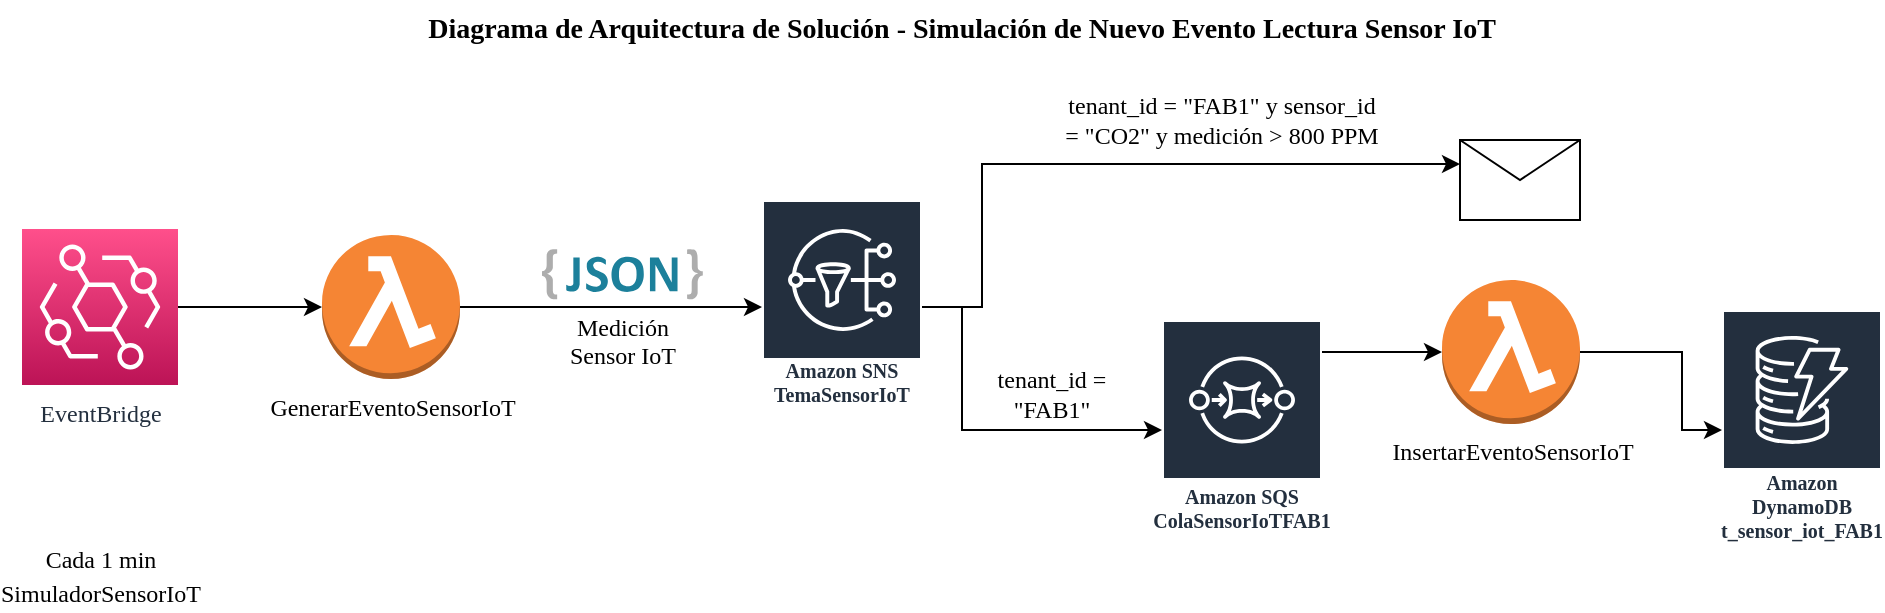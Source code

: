 <mxfile version="20.5.1" type="device" pages="2"><diagram id="3ZvArrCUapSb8zpKUcGG" name="taller"><mxGraphModel dx="1385" dy="662" grid="1" gridSize="10" guides="1" tooltips="1" connect="1" arrows="1" fold="1" page="1" pageScale="1" pageWidth="827" pageHeight="1169" math="0" shadow="0"><root><mxCell id="0"/><mxCell id="1" parent="0"/><mxCell id="uS7c8kYvhEegdvag8Q9P-1" value="&lt;font face=&quot;Verdana&quot; style=&quot;font-size: 14px;&quot;&gt;&lt;b&gt;Diagrama de Arquitectura de Solución - Simulación de Nuevo Evento Lectura Sensor IoT&lt;/b&gt;&lt;/font&gt;" style="text;html=1;strokeColor=none;fillColor=none;align=center;verticalAlign=middle;whiteSpace=wrap;rounded=0;" parent="1" vertex="1"><mxGeometry x="140" y="20" width="720" height="30" as="geometry"/></mxCell><mxCell id="uS7c8kYvhEegdvag8Q9P-5" style="edgeStyle=orthogonalEdgeStyle;rounded=0;orthogonalLoop=1;jettySize=auto;html=1;fontFamily=Verdana;fontSize=12;" parent="1" source="uS7c8kYvhEegdvag8Q9P-2" target="uS7c8kYvhEegdvag8Q9P-4" edge="1"><mxGeometry relative="1" as="geometry"/></mxCell><mxCell id="uS7c8kYvhEegdvag8Q9P-2" value="EventBridge" style="sketch=0;points=[[0,0,0],[0.25,0,0],[0.5,0,0],[0.75,0,0],[1,0,0],[0,1,0],[0.25,1,0],[0.5,1,0],[0.75,1,0],[1,1,0],[0,0.25,0],[0,0.5,0],[0,0.75,0],[1,0.25,0],[1,0.5,0],[1,0.75,0]];outlineConnect=0;fontColor=#232F3E;gradientColor=#FF4F8B;gradientDirection=north;fillColor=#BC1356;strokeColor=#ffffff;dashed=0;verticalLabelPosition=bottom;verticalAlign=top;align=center;html=1;fontSize=12;fontStyle=0;aspect=fixed;shape=mxgraph.aws4.resourceIcon;resIcon=mxgraph.aws4.eventbridge;fontFamily=Verdana;" parent="1" vertex="1"><mxGeometry x="30" y="134.5" width="78" height="78" as="geometry"/></mxCell><mxCell id="uS7c8kYvhEegdvag8Q9P-3" value="&lt;font style=&quot;font-size: 12px;&quot;&gt;Cada 1 min&lt;br&gt;SimuladorSensorIoT&lt;br&gt;&lt;/font&gt;" style="shape=image;html=1;verticalAlign=top;verticalLabelPosition=bottom;labelBackgroundColor=#ffffff;imageAspect=0;aspect=fixed;image=https://cdn1.iconfinder.com/data/icons/Futurosoft%20Icons%200.5.2/128x128/apps/clock.png;fontFamily=Verdana;fontSize=14;" parent="1" vertex="1"><mxGeometry x="49" y="244.5" width="40" height="40" as="geometry"/></mxCell><mxCell id="uS7c8kYvhEegdvag8Q9P-7" style="edgeStyle=orthogonalEdgeStyle;rounded=0;orthogonalLoop=1;jettySize=auto;html=1;fontFamily=Verdana;fontSize=12;" parent="1" source="uS7c8kYvhEegdvag8Q9P-4" target="uS7c8kYvhEegdvag8Q9P-6" edge="1"><mxGeometry relative="1" as="geometry"/></mxCell><mxCell id="uS7c8kYvhEegdvag8Q9P-4" value="GenerarEventoSensorIoT" style="outlineConnect=0;dashed=0;verticalLabelPosition=bottom;verticalAlign=top;align=center;html=1;shape=mxgraph.aws3.lambda_function;fillColor=#F58534;gradientColor=none;fontFamily=Verdana;fontSize=12;" parent="1" vertex="1"><mxGeometry x="180" y="137.5" width="69" height="72" as="geometry"/></mxCell><mxCell id="uS7c8kYvhEegdvag8Q9P-16" style="edgeStyle=orthogonalEdgeStyle;rounded=0;orthogonalLoop=1;jettySize=auto;html=1;entryX=0;entryY=0.3;entryDx=0;entryDy=0;fontFamily=Verdana;fontSize=12;" parent="1" source="uS7c8kYvhEegdvag8Q9P-6" target="uS7c8kYvhEegdvag8Q9P-9" edge="1"><mxGeometry relative="1" as="geometry"><Array as="points"><mxPoint x="510" y="174"/><mxPoint x="510" y="102"/></Array></mxGeometry></mxCell><mxCell id="uS7c8kYvhEegdvag8Q9P-20" style="edgeStyle=orthogonalEdgeStyle;rounded=0;orthogonalLoop=1;jettySize=auto;html=1;fontFamily=Verdana;fontSize=12;" parent="1" source="uS7c8kYvhEegdvag8Q9P-6" target="uS7c8kYvhEegdvag8Q9P-10" edge="1"><mxGeometry relative="1" as="geometry"><Array as="points"><mxPoint x="500" y="174"/><mxPoint x="500" y="235"/></Array></mxGeometry></mxCell><mxCell id="uS7c8kYvhEegdvag8Q9P-6" value="Amazon SNS&lt;br&gt;TemaSensorIoT" style="sketch=0;outlineConnect=0;fontColor=#232F3E;gradientColor=none;strokeColor=#ffffff;fillColor=#232F3E;dashed=0;verticalLabelPosition=middle;verticalAlign=bottom;align=center;html=1;whiteSpace=wrap;fontSize=10;fontStyle=1;spacing=3;shape=mxgraph.aws4.productIcon;prIcon=mxgraph.aws4.sns;fontFamily=Verdana;" parent="1" vertex="1"><mxGeometry x="400" y="120" width="80" height="107" as="geometry"/></mxCell><mxCell id="uS7c8kYvhEegdvag8Q9P-8" value="Medición&lt;br&gt;Sensor IoT" style="dashed=0;outlineConnect=0;html=1;align=center;labelPosition=center;verticalLabelPosition=bottom;verticalAlign=top;shape=mxgraph.weblogos.json_2;fontFamily=Verdana;fontSize=12;" parent="1" vertex="1"><mxGeometry x="290" y="144.5" width="80.4" height="25.2" as="geometry"/></mxCell><mxCell id="uS7c8kYvhEegdvag8Q9P-9" value="" style="shape=message;html=1;whiteSpace=wrap;html=1;outlineConnect=0;fontFamily=Verdana;fontSize=12;" parent="1" vertex="1"><mxGeometry x="749" y="90" width="60" height="40" as="geometry"/></mxCell><mxCell id="uS7c8kYvhEegdvag8Q9P-13" style="edgeStyle=orthogonalEdgeStyle;rounded=0;orthogonalLoop=1;jettySize=auto;html=1;fontFamily=Verdana;fontSize=12;" parent="1" source="uS7c8kYvhEegdvag8Q9P-10" target="uS7c8kYvhEegdvag8Q9P-11" edge="1"><mxGeometry relative="1" as="geometry"><Array as="points"><mxPoint x="720" y="196"/><mxPoint x="720" y="196"/></Array></mxGeometry></mxCell><mxCell id="uS7c8kYvhEegdvag8Q9P-10" value="Amazon SQS&lt;br&gt;ColaSensorIoTFAB1" style="sketch=0;outlineConnect=0;fontColor=#232F3E;gradientColor=none;strokeColor=#ffffff;fillColor=#232F3E;dashed=0;verticalLabelPosition=middle;verticalAlign=bottom;align=center;html=1;whiteSpace=wrap;fontSize=10;fontStyle=1;spacing=3;shape=mxgraph.aws4.productIcon;prIcon=mxgraph.aws4.sqs;fontFamily=Verdana;" parent="1" vertex="1"><mxGeometry x="600" y="180" width="80" height="110" as="geometry"/></mxCell><mxCell id="uS7c8kYvhEegdvag8Q9P-15" style="edgeStyle=orthogonalEdgeStyle;rounded=0;orthogonalLoop=1;jettySize=auto;html=1;fontFamily=Verdana;fontSize=12;" parent="1" source="uS7c8kYvhEegdvag8Q9P-11" target="uS7c8kYvhEegdvag8Q9P-14" edge="1"><mxGeometry relative="1" as="geometry"><Array as="points"><mxPoint x="860" y="196"/><mxPoint x="860" y="235"/></Array></mxGeometry></mxCell><mxCell id="uS7c8kYvhEegdvag8Q9P-11" value="InsertarEventoSensorIoT" style="outlineConnect=0;dashed=0;verticalLabelPosition=bottom;verticalAlign=top;align=center;html=1;shape=mxgraph.aws3.lambda_function;fillColor=#F58534;gradientColor=none;fontFamily=Verdana;fontSize=12;" parent="1" vertex="1"><mxGeometry x="740" y="160" width="69" height="72" as="geometry"/></mxCell><mxCell id="uS7c8kYvhEegdvag8Q9P-14" value="Amazon DynamoDB&lt;br&gt;t_sensor_iot_FAB1" style="sketch=0;outlineConnect=0;fontColor=#232F3E;gradientColor=none;strokeColor=#ffffff;fillColor=#232F3E;dashed=0;verticalLabelPosition=middle;verticalAlign=bottom;align=center;html=1;whiteSpace=wrap;fontSize=10;fontStyle=1;spacing=3;shape=mxgraph.aws4.productIcon;prIcon=mxgraph.aws4.dynamodb;fontFamily=Verdana;" parent="1" vertex="1"><mxGeometry x="880" y="175" width="80" height="120" as="geometry"/></mxCell><mxCell id="uS7c8kYvhEegdvag8Q9P-17" value="tenant_id = &quot;FAB1&quot; y sensor_id = &quot;CO2&quot; y medición &amp;gt; 800 PPM" style="text;html=1;strokeColor=none;fillColor=none;align=center;verticalAlign=middle;whiteSpace=wrap;rounded=0;fontFamily=Verdana;fontSize=12;" parent="1" vertex="1"><mxGeometry x="550" y="60" width="160" height="40" as="geometry"/></mxCell><mxCell id="uS7c8kYvhEegdvag8Q9P-21" value="tenant_id = &quot;FAB1&quot;" style="text;html=1;strokeColor=none;fillColor=none;align=center;verticalAlign=middle;whiteSpace=wrap;rounded=0;fontFamily=Verdana;fontSize=12;" parent="1" vertex="1"><mxGeometry x="510" y="202" width="70" height="30" as="geometry"/></mxCell></root></mxGraphModel></diagram><diagram name="propuesto" id="gXhIS8vdzr0DzRku8uTK"><mxGraphModel dx="1385" dy="662" grid="1" gridSize="10" guides="1" tooltips="1" connect="1" arrows="1" fold="1" page="1" pageScale="1" pageWidth="827" pageHeight="1169" math="0" shadow="0"><root><mxCell id="hrWN0Jn1r9Rc8r38aaPp-0"/><mxCell id="hrWN0Jn1r9Rc8r38aaPp-1" parent="hrWN0Jn1r9Rc8r38aaPp-0"/><mxCell id="hrWN0Jn1r9Rc8r38aaPp-2" value="&lt;font face=&quot;Verdana&quot; style=&quot;font-size: 14px;&quot;&gt;&lt;b&gt;Diagrama de Arquitectura de Solución - Simulación de Nuevo Evento Lectura Sensor IoT&lt;/b&gt;&lt;/font&gt;" style="text;html=1;strokeColor=none;fillColor=none;align=center;verticalAlign=middle;whiteSpace=wrap;rounded=0;" vertex="1" parent="hrWN0Jn1r9Rc8r38aaPp-1"><mxGeometry x="140" y="20" width="720" height="30" as="geometry"/></mxCell><mxCell id="hrWN0Jn1r9Rc8r38aaPp-3" style="edgeStyle=orthogonalEdgeStyle;rounded=0;orthogonalLoop=1;jettySize=auto;html=1;fontFamily=Verdana;fontSize=12;" edge="1" parent="hrWN0Jn1r9Rc8r38aaPp-1" source="hrWN0Jn1r9Rc8r38aaPp-4" target="hrWN0Jn1r9Rc8r38aaPp-7"><mxGeometry relative="1" as="geometry"/></mxCell><mxCell id="hrWN0Jn1r9Rc8r38aaPp-4" value="EventBridge" style="sketch=0;points=[[0,0,0],[0.25,0,0],[0.5,0,0],[0.75,0,0],[1,0,0],[0,1,0],[0.25,1,0],[0.5,1,0],[0.75,1,0],[1,1,0],[0,0.25,0],[0,0.5,0],[0,0.75,0],[1,0.25,0],[1,0.5,0],[1,0.75,0]];outlineConnect=0;fontColor=#232F3E;gradientColor=#FF4F8B;gradientDirection=north;fillColor=#BC1356;strokeColor=#ffffff;dashed=0;verticalLabelPosition=bottom;verticalAlign=top;align=center;html=1;fontSize=12;fontStyle=0;aspect=fixed;shape=mxgraph.aws4.resourceIcon;resIcon=mxgraph.aws4.eventbridge;fontFamily=Verdana;" vertex="1" parent="hrWN0Jn1r9Rc8r38aaPp-1"><mxGeometry x="30" y="134.5" width="78" height="78" as="geometry"/></mxCell><mxCell id="hrWN0Jn1r9Rc8r38aaPp-5" value="&lt;font style=&quot;font-size: 12px;&quot;&gt;Cada 1 min&lt;br&gt;SimuladorSensorIoT&lt;br&gt;&lt;/font&gt;" style="shape=image;html=1;verticalAlign=top;verticalLabelPosition=bottom;labelBackgroundColor=#ffffff;imageAspect=0;aspect=fixed;image=https://cdn1.iconfinder.com/data/icons/Futurosoft%20Icons%200.5.2/128x128/apps/clock.png;fontFamily=Verdana;fontSize=14;" vertex="1" parent="hrWN0Jn1r9Rc8r38aaPp-1"><mxGeometry x="49" y="244.5" width="40" height="40" as="geometry"/></mxCell><mxCell id="hrWN0Jn1r9Rc8r38aaPp-6" style="edgeStyle=orthogonalEdgeStyle;rounded=0;orthogonalLoop=1;jettySize=auto;html=1;fontFamily=Verdana;fontSize=12;" edge="1" parent="hrWN0Jn1r9Rc8r38aaPp-1" source="hrWN0Jn1r9Rc8r38aaPp-7" target="hrWN0Jn1r9Rc8r38aaPp-10"><mxGeometry relative="1" as="geometry"/></mxCell><mxCell id="hrWN0Jn1r9Rc8r38aaPp-7" value="GenerarEventoSensorIoT" style="outlineConnect=0;dashed=0;verticalLabelPosition=bottom;verticalAlign=top;align=center;html=1;shape=mxgraph.aws3.lambda_function;fillColor=#F58534;gradientColor=none;fontFamily=Verdana;fontSize=12;" vertex="1" parent="hrWN0Jn1r9Rc8r38aaPp-1"><mxGeometry x="180" y="137.5" width="69" height="72" as="geometry"/></mxCell><mxCell id="hrWN0Jn1r9Rc8r38aaPp-8" style="edgeStyle=orthogonalEdgeStyle;rounded=0;orthogonalLoop=1;jettySize=auto;html=1;entryX=0;entryY=0.3;entryDx=0;entryDy=0;fontFamily=Verdana;fontSize=12;" edge="1" parent="hrWN0Jn1r9Rc8r38aaPp-1" source="hrWN0Jn1r9Rc8r38aaPp-10" target="hrWN0Jn1r9Rc8r38aaPp-12"><mxGeometry relative="1" as="geometry"><Array as="points"><mxPoint x="510" y="174"/><mxPoint x="510" y="102"/></Array></mxGeometry></mxCell><mxCell id="hrWN0Jn1r9Rc8r38aaPp-9" style="edgeStyle=orthogonalEdgeStyle;rounded=0;orthogonalLoop=1;jettySize=auto;html=1;fontFamily=Verdana;fontSize=12;" edge="1" parent="hrWN0Jn1r9Rc8r38aaPp-1" source="hrWN0Jn1r9Rc8r38aaPp-10" target="hrWN0Jn1r9Rc8r38aaPp-14"><mxGeometry relative="1" as="geometry"><Array as="points"><mxPoint x="500" y="174"/><mxPoint x="500" y="235"/></Array></mxGeometry></mxCell><mxCell id="o7jmMn8OhHBXUkuN9XKb-1" style="edgeStyle=orthogonalEdgeStyle;rounded=0;orthogonalLoop=1;jettySize=auto;html=1;entryX=0;entryY=0.7;entryDx=0;entryDy=0;" edge="1" parent="hrWN0Jn1r9Rc8r38aaPp-1" source="hrWN0Jn1r9Rc8r38aaPp-10" target="o7jmMn8OhHBXUkuN9XKb-0"><mxGeometry relative="1" as="geometry"><Array as="points"><mxPoint x="490" y="174"/><mxPoint x="490" y="368"/></Array></mxGeometry></mxCell><mxCell id="hrWN0Jn1r9Rc8r38aaPp-10" value="Amazon SNS&lt;br&gt;TemaSensorIoT" style="sketch=0;outlineConnect=0;fontColor=#232F3E;gradientColor=none;strokeColor=#ffffff;fillColor=#232F3E;dashed=0;verticalLabelPosition=middle;verticalAlign=bottom;align=center;html=1;whiteSpace=wrap;fontSize=10;fontStyle=1;spacing=3;shape=mxgraph.aws4.productIcon;prIcon=mxgraph.aws4.sns;fontFamily=Verdana;" vertex="1" parent="hrWN0Jn1r9Rc8r38aaPp-1"><mxGeometry x="400" y="120" width="80" height="107" as="geometry"/></mxCell><mxCell id="hrWN0Jn1r9Rc8r38aaPp-11" value="Medición&lt;br&gt;Sensor IoT" style="dashed=0;outlineConnect=0;html=1;align=center;labelPosition=center;verticalLabelPosition=bottom;verticalAlign=top;shape=mxgraph.weblogos.json_2;fontFamily=Verdana;fontSize=12;" vertex="1" parent="hrWN0Jn1r9Rc8r38aaPp-1"><mxGeometry x="290" y="144.5" width="80.4" height="25.2" as="geometry"/></mxCell><mxCell id="hrWN0Jn1r9Rc8r38aaPp-12" value="" style="shape=message;html=1;whiteSpace=wrap;html=1;outlineConnect=0;fontFamily=Verdana;fontSize=12;" vertex="1" parent="hrWN0Jn1r9Rc8r38aaPp-1"><mxGeometry x="749" y="90" width="60" height="40" as="geometry"/></mxCell><mxCell id="hrWN0Jn1r9Rc8r38aaPp-13" style="edgeStyle=orthogonalEdgeStyle;rounded=0;orthogonalLoop=1;jettySize=auto;html=1;fontFamily=Verdana;fontSize=12;" edge="1" parent="hrWN0Jn1r9Rc8r38aaPp-1" source="hrWN0Jn1r9Rc8r38aaPp-14" target="hrWN0Jn1r9Rc8r38aaPp-16"><mxGeometry relative="1" as="geometry"><Array as="points"><mxPoint x="720" y="196"/><mxPoint x="720" y="196"/></Array></mxGeometry></mxCell><mxCell id="hrWN0Jn1r9Rc8r38aaPp-14" value="Amazon SQS&lt;br&gt;ColaSensorIoTFAB1" style="sketch=0;outlineConnect=0;fontColor=#232F3E;gradientColor=none;strokeColor=#ffffff;fillColor=#232F3E;dashed=0;verticalLabelPosition=middle;verticalAlign=bottom;align=center;html=1;whiteSpace=wrap;fontSize=10;fontStyle=1;spacing=3;shape=mxgraph.aws4.productIcon;prIcon=mxgraph.aws4.sqs;fontFamily=Verdana;" vertex="1" parent="hrWN0Jn1r9Rc8r38aaPp-1"><mxGeometry x="600" y="180" width="80" height="110" as="geometry"/></mxCell><mxCell id="hrWN0Jn1r9Rc8r38aaPp-15" style="edgeStyle=orthogonalEdgeStyle;rounded=0;orthogonalLoop=1;jettySize=auto;html=1;fontFamily=Verdana;fontSize=12;" edge="1" parent="hrWN0Jn1r9Rc8r38aaPp-1" source="hrWN0Jn1r9Rc8r38aaPp-16" target="hrWN0Jn1r9Rc8r38aaPp-17"><mxGeometry relative="1" as="geometry"><Array as="points"><mxPoint x="860" y="196"/><mxPoint x="860" y="235"/></Array></mxGeometry></mxCell><mxCell id="hrWN0Jn1r9Rc8r38aaPp-16" value="InsertarEventoSensorIoT" style="outlineConnect=0;dashed=0;verticalLabelPosition=bottom;verticalAlign=top;align=center;html=1;shape=mxgraph.aws3.lambda_function;fillColor=#F58534;gradientColor=none;fontFamily=Verdana;fontSize=12;" vertex="1" parent="hrWN0Jn1r9Rc8r38aaPp-1"><mxGeometry x="740" y="160" width="69" height="72" as="geometry"/></mxCell><mxCell id="hrWN0Jn1r9Rc8r38aaPp-17" value="Amazon DynamoDB&lt;br&gt;t_sensor_iot_FAB1" style="sketch=0;outlineConnect=0;fontColor=#232F3E;gradientColor=none;strokeColor=#ffffff;fillColor=#232F3E;dashed=0;verticalLabelPosition=middle;verticalAlign=bottom;align=center;html=1;whiteSpace=wrap;fontSize=10;fontStyle=1;spacing=3;shape=mxgraph.aws4.productIcon;prIcon=mxgraph.aws4.dynamodb;fontFamily=Verdana;" vertex="1" parent="hrWN0Jn1r9Rc8r38aaPp-1"><mxGeometry x="880" y="175" width="80" height="120" as="geometry"/></mxCell><mxCell id="hrWN0Jn1r9Rc8r38aaPp-18" value="tenant_id = &quot;FAB1&quot; y sensor_id = &quot;CO2&quot; y medición &amp;gt; 800 PPM" style="text;html=1;strokeColor=none;fillColor=none;align=center;verticalAlign=middle;whiteSpace=wrap;rounded=0;fontFamily=Verdana;fontSize=12;" vertex="1" parent="hrWN0Jn1r9Rc8r38aaPp-1"><mxGeometry x="550" y="60" width="160" height="40" as="geometry"/></mxCell><mxCell id="hrWN0Jn1r9Rc8r38aaPp-19" value="tenant_id = &quot;FAB1&quot;" style="text;html=1;strokeColor=none;fillColor=none;align=center;verticalAlign=middle;whiteSpace=wrap;rounded=0;fontFamily=Verdana;fontSize=12;" vertex="1" parent="hrWN0Jn1r9Rc8r38aaPp-1"><mxGeometry x="510" y="202" width="70" height="30" as="geometry"/></mxCell><mxCell id="o7jmMn8OhHBXUkuN9XKb-0" value="" style="shape=message;html=1;whiteSpace=wrap;html=1;outlineConnect=0;fontFamily=Verdana;fontSize=12;" vertex="1" parent="hrWN0Jn1r9Rc8r38aaPp-1"><mxGeometry x="749" y="340" width="60" height="40" as="geometry"/></mxCell><mxCell id="o7jmMn8OhHBXUkuN9XKb-2" value="tenant_id = &quot;FAB1&quot; y sensor_id = &quot;TEMP&quot; y medición &amp;gt; 40 CELSIUS" style="text;html=1;strokeColor=none;fillColor=none;align=center;verticalAlign=middle;whiteSpace=wrap;rounded=0;fontFamily=Verdana;fontSize=12;" vertex="1" parent="hrWN0Jn1r9Rc8r38aaPp-1"><mxGeometry x="550" y="320" width="160" height="40" as="geometry"/></mxCell></root></mxGraphModel></diagram></mxfile>